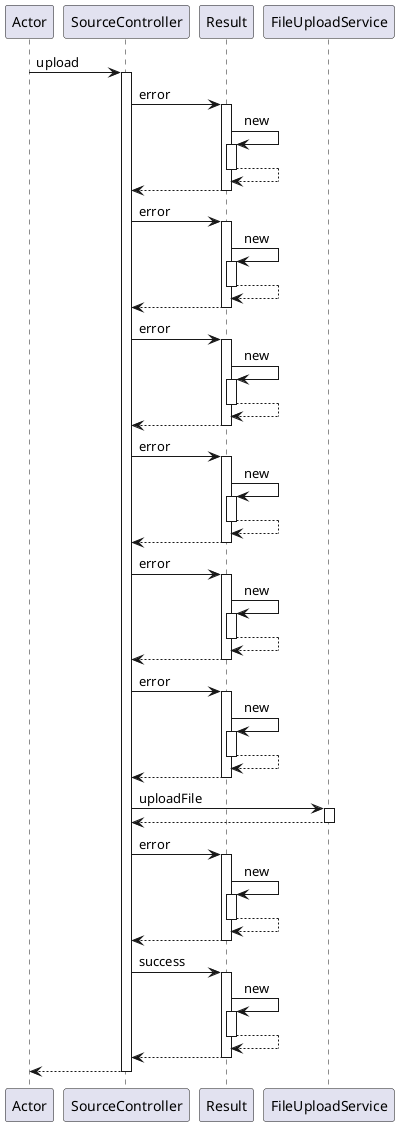 @startuml
participant Actor
Actor -> SourceController : upload
activate SourceController
SourceController -> Result : error
activate Result
Result -> Result : new
activate Result
Result --> Result
deactivate Result
Result --> SourceController
deactivate Result
SourceController -> Result : error
activate Result
Result -> Result : new
activate Result
Result --> Result
deactivate Result
Result --> SourceController
deactivate Result
SourceController -> Result : error
activate Result
Result -> Result : new
activate Result
Result --> Result
deactivate Result
Result --> SourceController
deactivate Result
SourceController -> Result : error
activate Result
Result -> Result : new
activate Result
Result --> Result
deactivate Result
Result --> SourceController
deactivate Result
SourceController -> Result : error
activate Result
Result -> Result : new
activate Result
Result --> Result
deactivate Result
Result --> SourceController
deactivate Result
SourceController -> Result : error
activate Result
Result -> Result : new
activate Result
Result --> Result
deactivate Result
Result --> SourceController
deactivate Result
SourceController -> FileUploadService : uploadFile
activate FileUploadService
FileUploadService --> SourceController
deactivate FileUploadService
SourceController -> Result : error
activate Result
Result -> Result : new
activate Result
Result --> Result
deactivate Result
Result --> SourceController
deactivate Result
SourceController -> Result : success
activate Result
Result -> Result : new
activate Result
Result --> Result
deactivate Result
Result --> SourceController
deactivate Result
return
@enduml